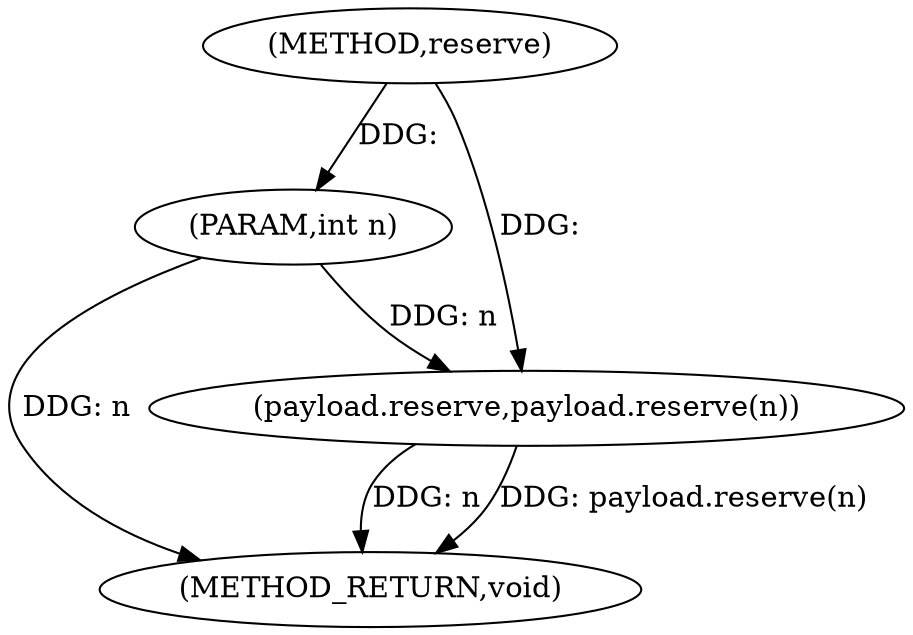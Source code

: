 digraph "reserve" {  
"1004235" [label = "(METHOD,reserve)" ]
"1004240" [label = "(METHOD_RETURN,void)" ]
"1004236" [label = "(PARAM,int n)" ]
"1004238" [label = "(payload.reserve,payload.reserve(n))" ]
  "1004236" -> "1004240"  [ label = "DDG: n"] 
  "1004238" -> "1004240"  [ label = "DDG: n"] 
  "1004238" -> "1004240"  [ label = "DDG: payload.reserve(n)"] 
  "1004235" -> "1004236"  [ label = "DDG: "] 
  "1004236" -> "1004238"  [ label = "DDG: n"] 
  "1004235" -> "1004238"  [ label = "DDG: "] 
}
